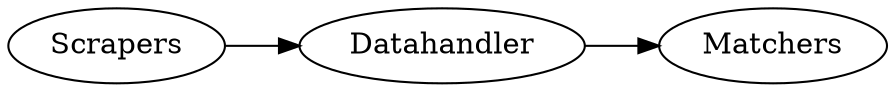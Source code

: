 digraph G {
    rankdir=LR; // Direction from left to right
    Scrapers; // Default style for scraper
    Datahandler; // Datahandler is green
    Matchers; // Default style for Matcher
    Scrapers -> Datahandler -> Matchers; // Define the connections
}